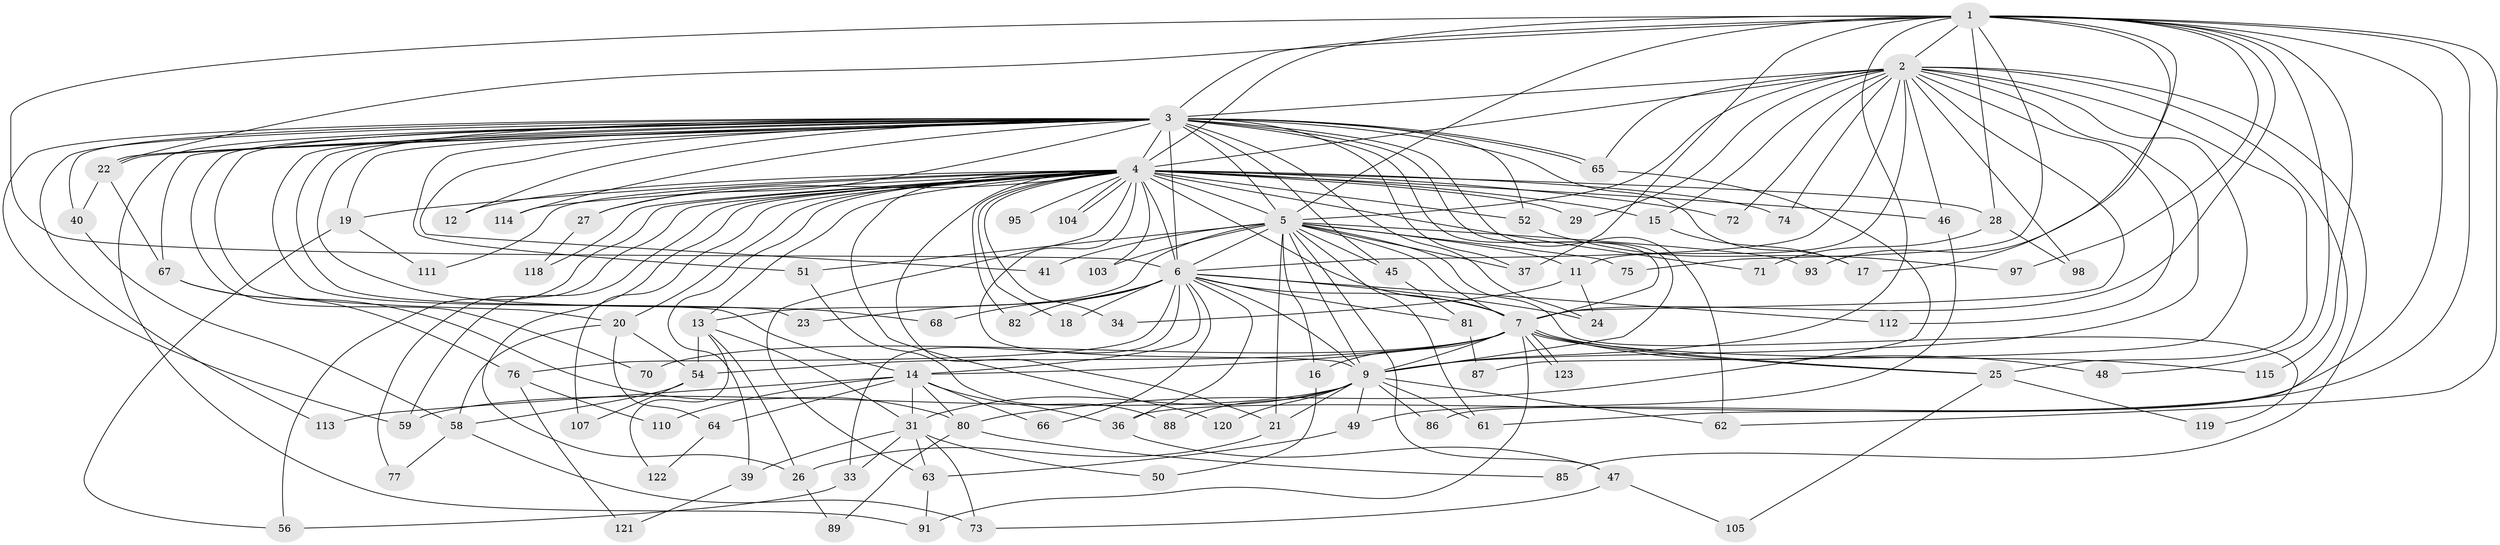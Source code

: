 // Generated by graph-tools (version 1.1) at 2025/51/02/27/25 19:51:42]
// undirected, 92 vertices, 216 edges
graph export_dot {
graph [start="1"]
  node [color=gray90,style=filled];
  1 [super="+44"];
  2 [super="+69"];
  3 [super="+8"];
  4 [super="+10"];
  5 [super="+42"];
  6 [super="+35"];
  7 [super="+94"];
  9 [super="+79"];
  11;
  12;
  13 [super="+100"];
  14 [super="+43"];
  15;
  16;
  17 [super="+106"];
  18;
  19;
  20;
  21 [super="+55"];
  22 [super="+60"];
  23;
  24 [super="+53"];
  25 [super="+38"];
  26 [super="+30"];
  27;
  28;
  29;
  31 [super="+32"];
  33;
  34;
  36 [super="+101"];
  37 [super="+83"];
  39;
  40;
  41;
  45;
  46;
  47;
  48;
  49 [super="+90"];
  50;
  51;
  52 [super="+57"];
  54 [super="+92"];
  56 [super="+108"];
  58 [super="+78"];
  59 [super="+84"];
  61 [super="+99"];
  62 [super="+109"];
  63;
  64;
  65 [super="+117"];
  66;
  67;
  68;
  70;
  71;
  72;
  73 [super="+116"];
  74;
  75;
  76;
  77;
  80 [super="+96"];
  81;
  82;
  85;
  86;
  87;
  88;
  89;
  91 [super="+102"];
  93;
  95;
  97;
  98;
  103;
  104;
  105;
  107;
  110;
  111;
  112;
  113;
  114;
  115;
  118;
  119;
  120;
  121;
  122;
  123;
  1 -- 2;
  1 -- 3 [weight=2];
  1 -- 4 [weight=2];
  1 -- 5;
  1 -- 6;
  1 -- 7;
  1 -- 9 [weight=2];
  1 -- 17;
  1 -- 28;
  1 -- 48;
  1 -- 61;
  1 -- 62;
  1 -- 75;
  1 -- 93;
  1 -- 97;
  1 -- 115;
  1 -- 36;
  1 -- 22;
  1 -- 37;
  2 -- 3 [weight=2];
  2 -- 4 [weight=2];
  2 -- 5;
  2 -- 6;
  2 -- 7;
  2 -- 9 [weight=2];
  2 -- 11;
  2 -- 15;
  2 -- 29;
  2 -- 46;
  2 -- 72;
  2 -- 74;
  2 -- 85;
  2 -- 87;
  2 -- 98;
  2 -- 112;
  2 -- 86;
  2 -- 25;
  2 -- 65;
  3 -- 4 [weight=4];
  3 -- 5 [weight=3];
  3 -- 6 [weight=2];
  3 -- 7 [weight=2];
  3 -- 9 [weight=3];
  3 -- 19;
  3 -- 20;
  3 -- 22;
  3 -- 22;
  3 -- 37;
  3 -- 40;
  3 -- 45;
  3 -- 51;
  3 -- 52;
  3 -- 65;
  3 -- 65;
  3 -- 67;
  3 -- 68;
  3 -- 70;
  3 -- 91;
  3 -- 114;
  3 -- 12;
  3 -- 14;
  3 -- 17;
  3 -- 23;
  3 -- 27;
  3 -- 41;
  3 -- 113;
  3 -- 62;
  3 -- 59;
  3 -- 24;
  4 -- 5 [weight=2];
  4 -- 6 [weight=3];
  4 -- 7 [weight=2];
  4 -- 9 [weight=2];
  4 -- 13 [weight=2];
  4 -- 18;
  4 -- 19;
  4 -- 28;
  4 -- 34;
  4 -- 46;
  4 -- 52 [weight=2];
  4 -- 59;
  4 -- 63;
  4 -- 77;
  4 -- 104;
  4 -- 104;
  4 -- 107;
  4 -- 114;
  4 -- 120;
  4 -- 71;
  4 -- 72;
  4 -- 74;
  4 -- 12;
  4 -- 15;
  4 -- 82;
  4 -- 20;
  4 -- 21;
  4 -- 27;
  4 -- 29;
  4 -- 95;
  4 -- 39;
  4 -- 103;
  4 -- 111;
  4 -- 118;
  4 -- 56;
  4 -- 26;
  5 -- 6;
  5 -- 7;
  5 -- 9;
  5 -- 11;
  5 -- 16;
  5 -- 37;
  5 -- 41;
  5 -- 45;
  5 -- 47;
  5 -- 75;
  5 -- 103;
  5 -- 119;
  5 -- 51;
  5 -- 93;
  5 -- 21;
  5 -- 61;
  5 -- 13;
  6 -- 7 [weight=2];
  6 -- 9;
  6 -- 14;
  6 -- 18;
  6 -- 23;
  6 -- 24;
  6 -- 33;
  6 -- 36;
  6 -- 66;
  6 -- 68;
  6 -- 76;
  6 -- 81;
  6 -- 82;
  6 -- 112;
  7 -- 9;
  7 -- 16;
  7 -- 25;
  7 -- 25;
  7 -- 48;
  7 -- 54;
  7 -- 70;
  7 -- 115;
  7 -- 123;
  7 -- 123;
  7 -- 14;
  7 -- 91;
  9 -- 21;
  9 -- 49;
  9 -- 59;
  9 -- 61;
  9 -- 62;
  9 -- 88;
  9 -- 120;
  9 -- 86;
  9 -- 31;
  11 -- 24;
  11 -- 34;
  13 -- 26;
  13 -- 31;
  13 -- 122;
  13 -- 54;
  14 -- 31;
  14 -- 36;
  14 -- 64;
  14 -- 66;
  14 -- 80;
  14 -- 110;
  14 -- 113;
  15 -- 17;
  16 -- 50;
  19 -- 56;
  19 -- 111;
  20 -- 54;
  20 -- 58;
  20 -- 64;
  21 -- 26;
  22 -- 40;
  22 -- 67;
  25 -- 119;
  25 -- 105;
  26 -- 89;
  27 -- 118;
  28 -- 71;
  28 -- 98;
  31 -- 63;
  31 -- 73;
  31 -- 33;
  31 -- 50;
  31 -- 39;
  33 -- 56;
  36 -- 47;
  39 -- 121;
  40 -- 58;
  45 -- 81;
  46 -- 49;
  47 -- 73;
  47 -- 105;
  49 -- 63;
  51 -- 88;
  52 -- 97;
  54 -- 107;
  54 -- 58;
  58 -- 77;
  58 -- 73;
  63 -- 91;
  64 -- 122;
  65 -- 80;
  67 -- 76;
  67 -- 80;
  76 -- 110;
  76 -- 121;
  80 -- 85;
  80 -- 89;
  81 -- 87;
}
